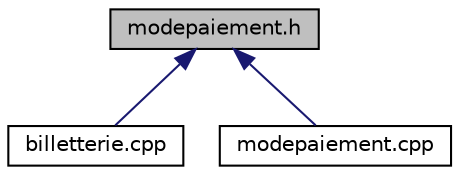 digraph "modepaiement.h"
{
  edge [fontname="Helvetica",fontsize="10",labelfontname="Helvetica",labelfontsize="10"];
  node [fontname="Helvetica",fontsize="10",shape=record];
  Node9 [label="modepaiement.h",height=0.2,width=0.4,color="black", fillcolor="grey75", style="filled", fontcolor="black"];
  Node9 -> Node10 [dir="back",color="midnightblue",fontsize="10",style="solid",fontname="Helvetica"];
  Node10 [label="billetterie.cpp",height=0.2,width=0.4,color="black", fillcolor="white", style="filled",URL="$billetterie_8cpp.html"];
  Node9 -> Node11 [dir="back",color="midnightblue",fontsize="10",style="solid",fontname="Helvetica"];
  Node11 [label="modepaiement.cpp",height=0.2,width=0.4,color="black", fillcolor="white", style="filled",URL="$modepaiement_8cpp.html"];
}
